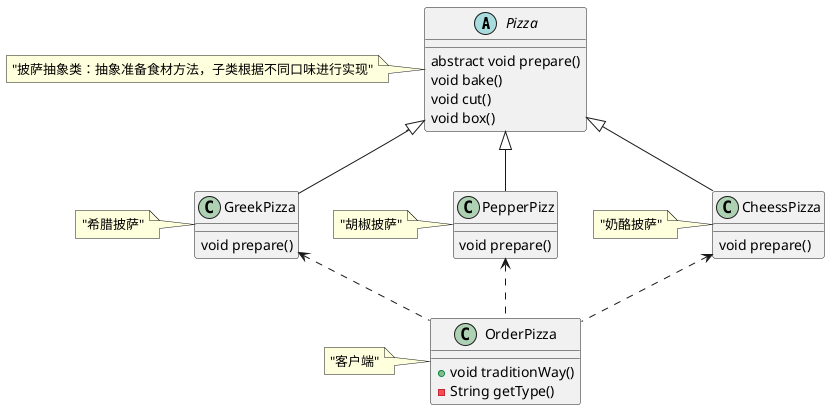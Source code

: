 @startuml

abstract class Pizza{
    abstract void prepare()
    void bake()
    void cut()
    void box()
}
class CheessPizza{
    void prepare()
}
class GreekPizza{
    void prepare()
}
class PepperPizz{
    void prepare()
}

class OrderPizza{
    + void traditionWay()
    - String getType()

}

Pizza <|-- CheessPizza
Pizza <|-- GreekPizza
Pizza <|-- PepperPizz

CheessPizza <.. OrderPizza
GreekPizza <.. OrderPizza
PepperPizz <.. OrderPizza
note left of Pizza : "披萨抽象类：抽象准备食材方法，子类根据不同口味进行实现"
note left of CheessPizza : "奶酪披萨"
note left of GreekPizza : "希腊披萨"
note left of PepperPizz : "胡椒披萨"
note left of OrderPizza : "客户端"
@enduml